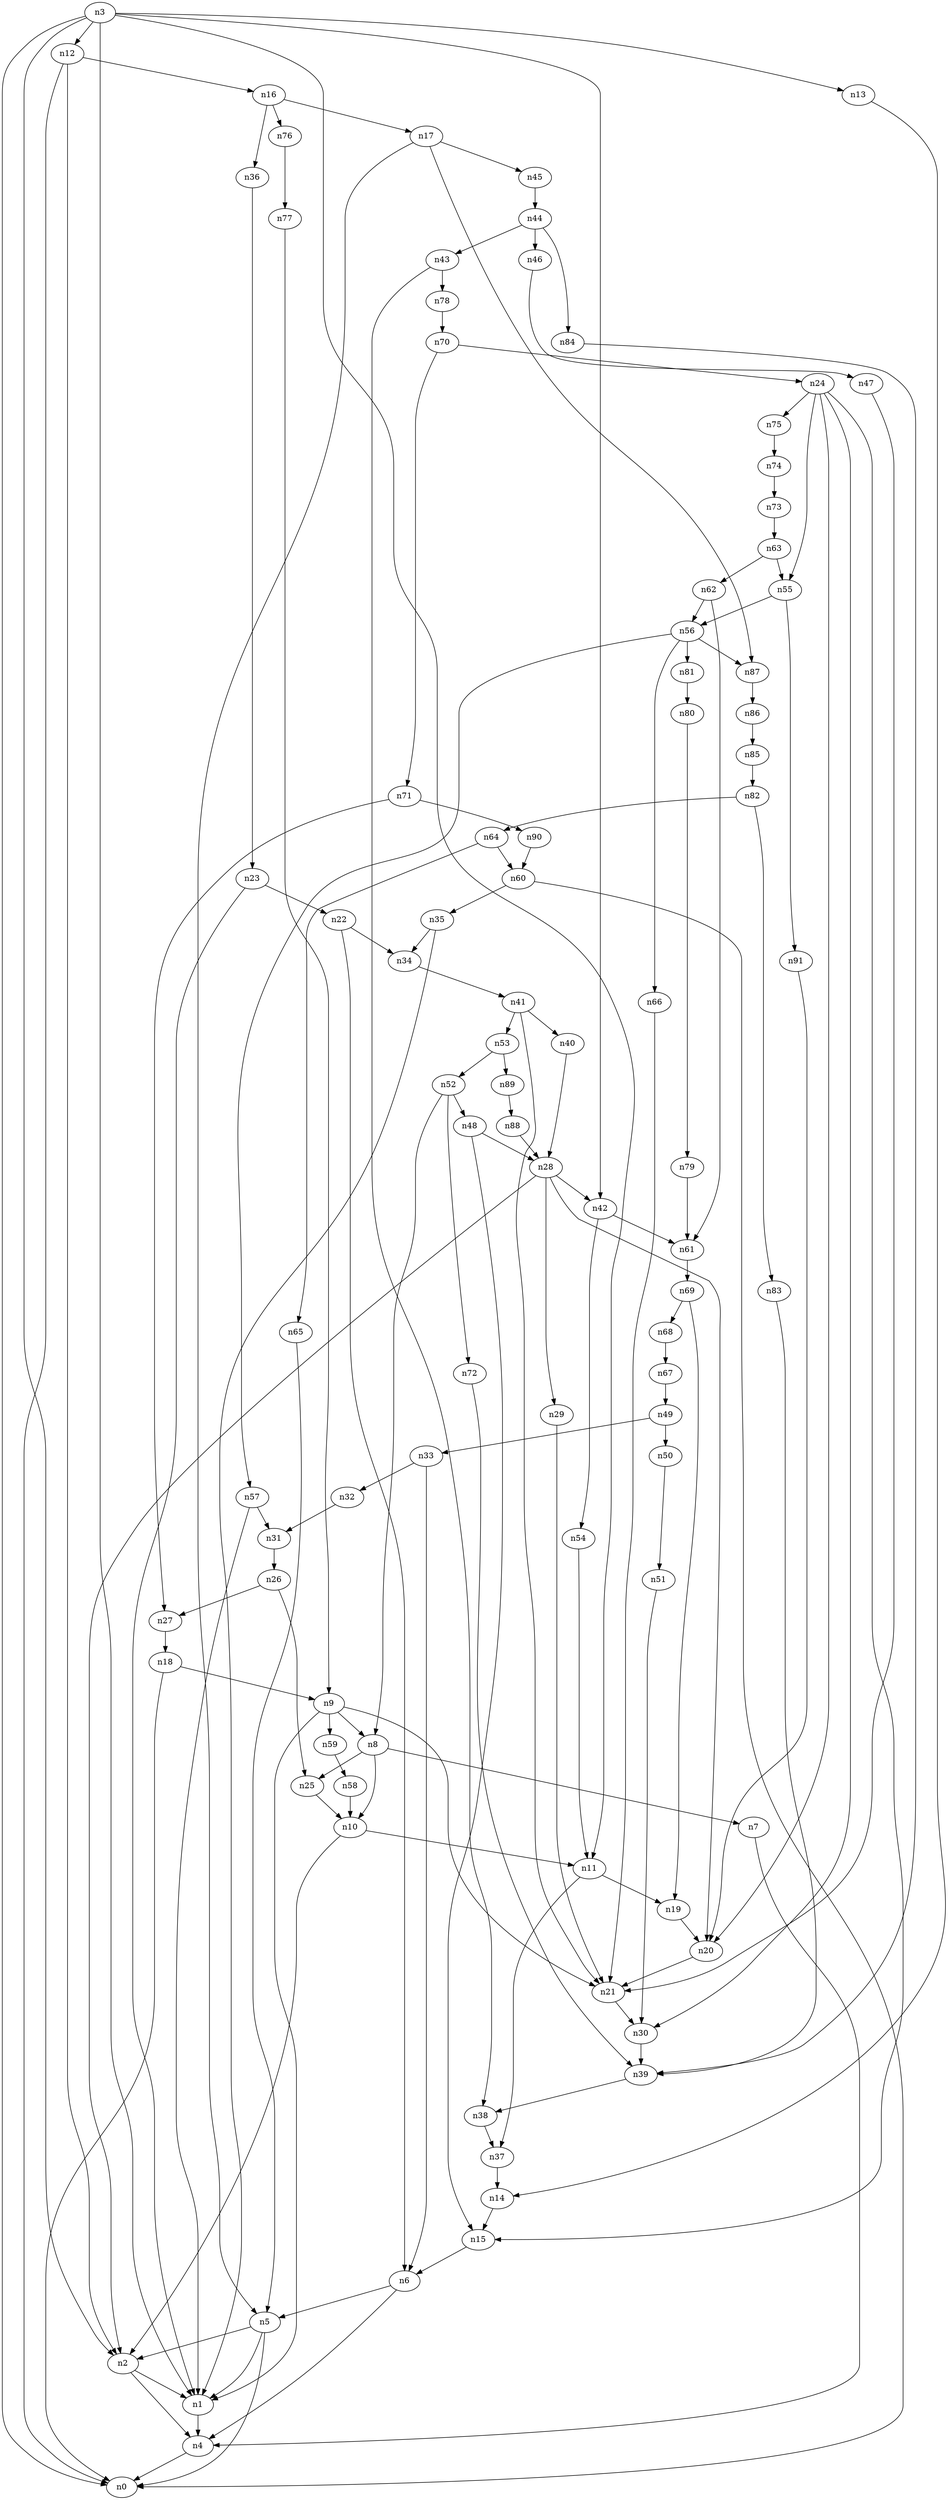 digraph G {
	n1 -> n4	 [_graphml_id=e4];
	n2 -> n1	 [_graphml_id=e58];
	n2 -> n4	 [_graphml_id=e7];
	n3 -> n0	 [_graphml_id=e0];
	n3 -> n1	 [_graphml_id=e3];
	n3 -> n2	 [_graphml_id=e6];
	n3 -> n11	 [_graphml_id=e17];
	n3 -> n12	 [_graphml_id=e18];
	n3 -> n13	 [_graphml_id=e20];
	n3 -> n42	 [_graphml_id=e66];
	n4 -> n0	 [_graphml_id=e1];
	n5 -> n0	 [_graphml_id=e2];
	n5 -> n1	 [_graphml_id=e5];
	n5 -> n2	 [_graphml_id=e8];
	n6 -> n4	 [_graphml_id=e10];
	n6 -> n5	 [_graphml_id=e9];
	n7 -> n4	 [_graphml_id=e11];
	n8 -> n7	 [_graphml_id=e12];
	n8 -> n10	 [_graphml_id=e138];
	n8 -> n25	 [_graphml_id=e39];
	n9 -> n1	 [_graphml_id=e14];
	n9 -> n8	 [_graphml_id=e13];
	n9 -> n21	 [_graphml_id=e32];
	n9 -> n59	 [_graphml_id=e95];
	n10 -> n2	 [_graphml_id=e15];
	n10 -> n11	 [_graphml_id=e16];
	n11 -> n19	 [_graphml_id=e29];
	n11 -> n37	 [_graphml_id=e128];
	n12 -> n0	 [_graphml_id=e19];
	n12 -> n2	 [_graphml_id=e38];
	n12 -> n16	 [_graphml_id=e24];
	n13 -> n14	 [_graphml_id=e21];
	n14 -> n15	 [_graphml_id=e22];
	n15 -> n6	 [_graphml_id=e23];
	n16 -> n17	 [_graphml_id=e25];
	n16 -> n36	 [_graphml_id=e57];
	n16 -> n76	 [_graphml_id=e123];
	n17 -> n5	 [_graphml_id=e26];
	n17 -> n45	 [_graphml_id=e72];
	n17 -> n87	 [_graphml_id=e142];
	n18 -> n0	 [_graphml_id=e28];
	n18 -> n9	 [_graphml_id=e27];
	n19 -> n20	 [_graphml_id=e30];
	n20 -> n21	 [_graphml_id=e31];
	n21 -> n30	 [_graphml_id=e46];
	n22 -> n6	 [_graphml_id=e33];
	n22 -> n34	 [_graphml_id=e53];
	n23 -> n1	 [_graphml_id=e35];
	n23 -> n22	 [_graphml_id=e34];
	n24 -> n15	 [_graphml_id=e36];
	n24 -> n20	 [_graphml_id=e37];
	n24 -> n30	 [_graphml_id=e47];
	n24 -> n55	 [_graphml_id=e89];
	n24 -> n75	 [_graphml_id=e122];
	n25 -> n10	 [_graphml_id=e48];
	n26 -> n25	 [_graphml_id=e40];
	n26 -> n27	 [_graphml_id=e41];
	n27 -> n18	 [_graphml_id=e42];
	n28 -> n2	 [_graphml_id=e78];
	n28 -> n20	 [_graphml_id=e43];
	n28 -> n29	 [_graphml_id=e44];
	n28 -> n42	 [_graphml_id=e67];
	n29 -> n21	 [_graphml_id=e45];
	n30 -> n39	 [_graphml_id=e62];
	n31 -> n26	 [_graphml_id=e49];
	n32 -> n31	 [_graphml_id=e50];
	n33 -> n6	 [_graphml_id=e52];
	n33 -> n32	 [_graphml_id=e51];
	n34 -> n41	 [_graphml_id=e68];
	n35 -> n1	 [_graphml_id=e55];
	n35 -> n34	 [_graphml_id=e54];
	n36 -> n23	 [_graphml_id=e56];
	n37 -> n14	 [_graphml_id=e59];
	n38 -> n37	 [_graphml_id=e60];
	n39 -> n38	 [_graphml_id=e61];
	n40 -> n28	 [_graphml_id=e63];
	n41 -> n21	 [_graphml_id=e65];
	n41 -> n40	 [_graphml_id=e64];
	n41 -> n53	 [_graphml_id=e85];
	n42 -> n54	 [_graphml_id=e87];
	n42 -> n61	 [_graphml_id=e99];
	n43 -> n38	 [_graphml_id=e69];
	n43 -> n78	 [_graphml_id=e126];
	n44 -> n43	 [_graphml_id=e70];
	n44 -> n46	 [_graphml_id=e73];
	n44 -> n84	 [_graphml_id=e137];
	n45 -> n44	 [_graphml_id=e71];
	n46 -> n47	 [_graphml_id=e74];
	n47 -> n21	 [_graphml_id=e75];
	n48 -> n15	 [_graphml_id=e76];
	n48 -> n28	 [_graphml_id=e77];
	n49 -> n33	 [_graphml_id=e79];
	n49 -> n50	 [_graphml_id=e80];
	n50 -> n51	 [_graphml_id=e81];
	n51 -> n30	 [_graphml_id=e82];
	n52 -> n8	 [_graphml_id=e83];
	n52 -> n48	 [_graphml_id=e88];
	n52 -> n72	 [_graphml_id=e117];
	n53 -> n52	 [_graphml_id=e84];
	n53 -> n89	 [_graphml_id=e145];
	n54 -> n11	 [_graphml_id=e86];
	n55 -> n56	 [_graphml_id=e90];
	n55 -> n91	 [_graphml_id=e149];
	n56 -> n57	 [_graphml_id=e91];
	n56 -> n66	 [_graphml_id=e107];
	n56 -> n81	 [_graphml_id=e132];
	n56 -> n87	 [_graphml_id=e148];
	n57 -> n1	 [_graphml_id=e92];
	n57 -> n31	 [_graphml_id=e98];
	n58 -> n10	 [_graphml_id=e93];
	n59 -> n58	 [_graphml_id=e94];
	n60 -> n0	 [_graphml_id=e97];
	n60 -> n35	 [_graphml_id=e96];
	n61 -> n69	 [_graphml_id=e112];
	n62 -> n56	 [_graphml_id=e108];
	n62 -> n61	 [_graphml_id=e100];
	n63 -> n55	 [_graphml_id=e102];
	n63 -> n62	 [_graphml_id=e101];
	n64 -> n60	 [_graphml_id=e103];
	n64 -> n65	 [_graphml_id=e104];
	n65 -> n5	 [_graphml_id=e105];
	n66 -> n21	 [_graphml_id=e106];
	n67 -> n49	 [_graphml_id=e109];
	n68 -> n67	 [_graphml_id=e110];
	n69 -> n19	 [_graphml_id=e118];
	n69 -> n68	 [_graphml_id=e111];
	n70 -> n24	 [_graphml_id=e113];
	n70 -> n71	 [_graphml_id=e114];
	n71 -> n27	 [_graphml_id=e115];
	n71 -> n90	 [_graphml_id=e146];
	n72 -> n39	 [_graphml_id=e116];
	n73 -> n63	 [_graphml_id=e119];
	n74 -> n73	 [_graphml_id=e120];
	n75 -> n74	 [_graphml_id=e121];
	n76 -> n77	 [_graphml_id=e124];
	n77 -> n9	 [_graphml_id=e125];
	n78 -> n70	 [_graphml_id=e127];
	n79 -> n61	 [_graphml_id=e129];
	n80 -> n79	 [_graphml_id=e130];
	n81 -> n80	 [_graphml_id=e131];
	n82 -> n64	 [_graphml_id=e133];
	n82 -> n83	 [_graphml_id=e134];
	n83 -> n39	 [_graphml_id=e135];
	n84 -> n39	 [_graphml_id=e136];
	n85 -> n82	 [_graphml_id=e139];
	n86 -> n85	 [_graphml_id=e140];
	n87 -> n86	 [_graphml_id=e141];
	n88 -> n28	 [_graphml_id=e143];
	n89 -> n88	 [_graphml_id=e144];
	n90 -> n60	 [_graphml_id=e147];
	n91 -> n20	 [_graphml_id=e150];
}
